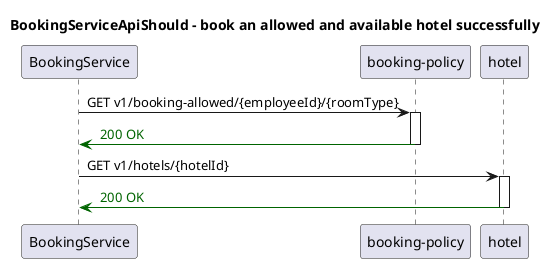 @startuml
title BookingServiceApiShould - book an allowed and available hotel successfully
participant "BookingService"
participant "booking-policy"
participant "hotel"
"BookingService" -> "booking-policy": GET v1/booking-allowed/{employeeId}/{roomType}
activate "booking-policy"

"booking-policy" -[#DarkGreen]> "BookingService": <color:DarkGreen> 200 OK
deactivate "booking-policy"
"BookingService" -> "hotel": GET v1/hotels/{hotelId}
activate "hotel"

"hotel" -[#DarkGreen]> "BookingService": <color:DarkGreen> 200 OK
deactivate "hotel"
@enduml